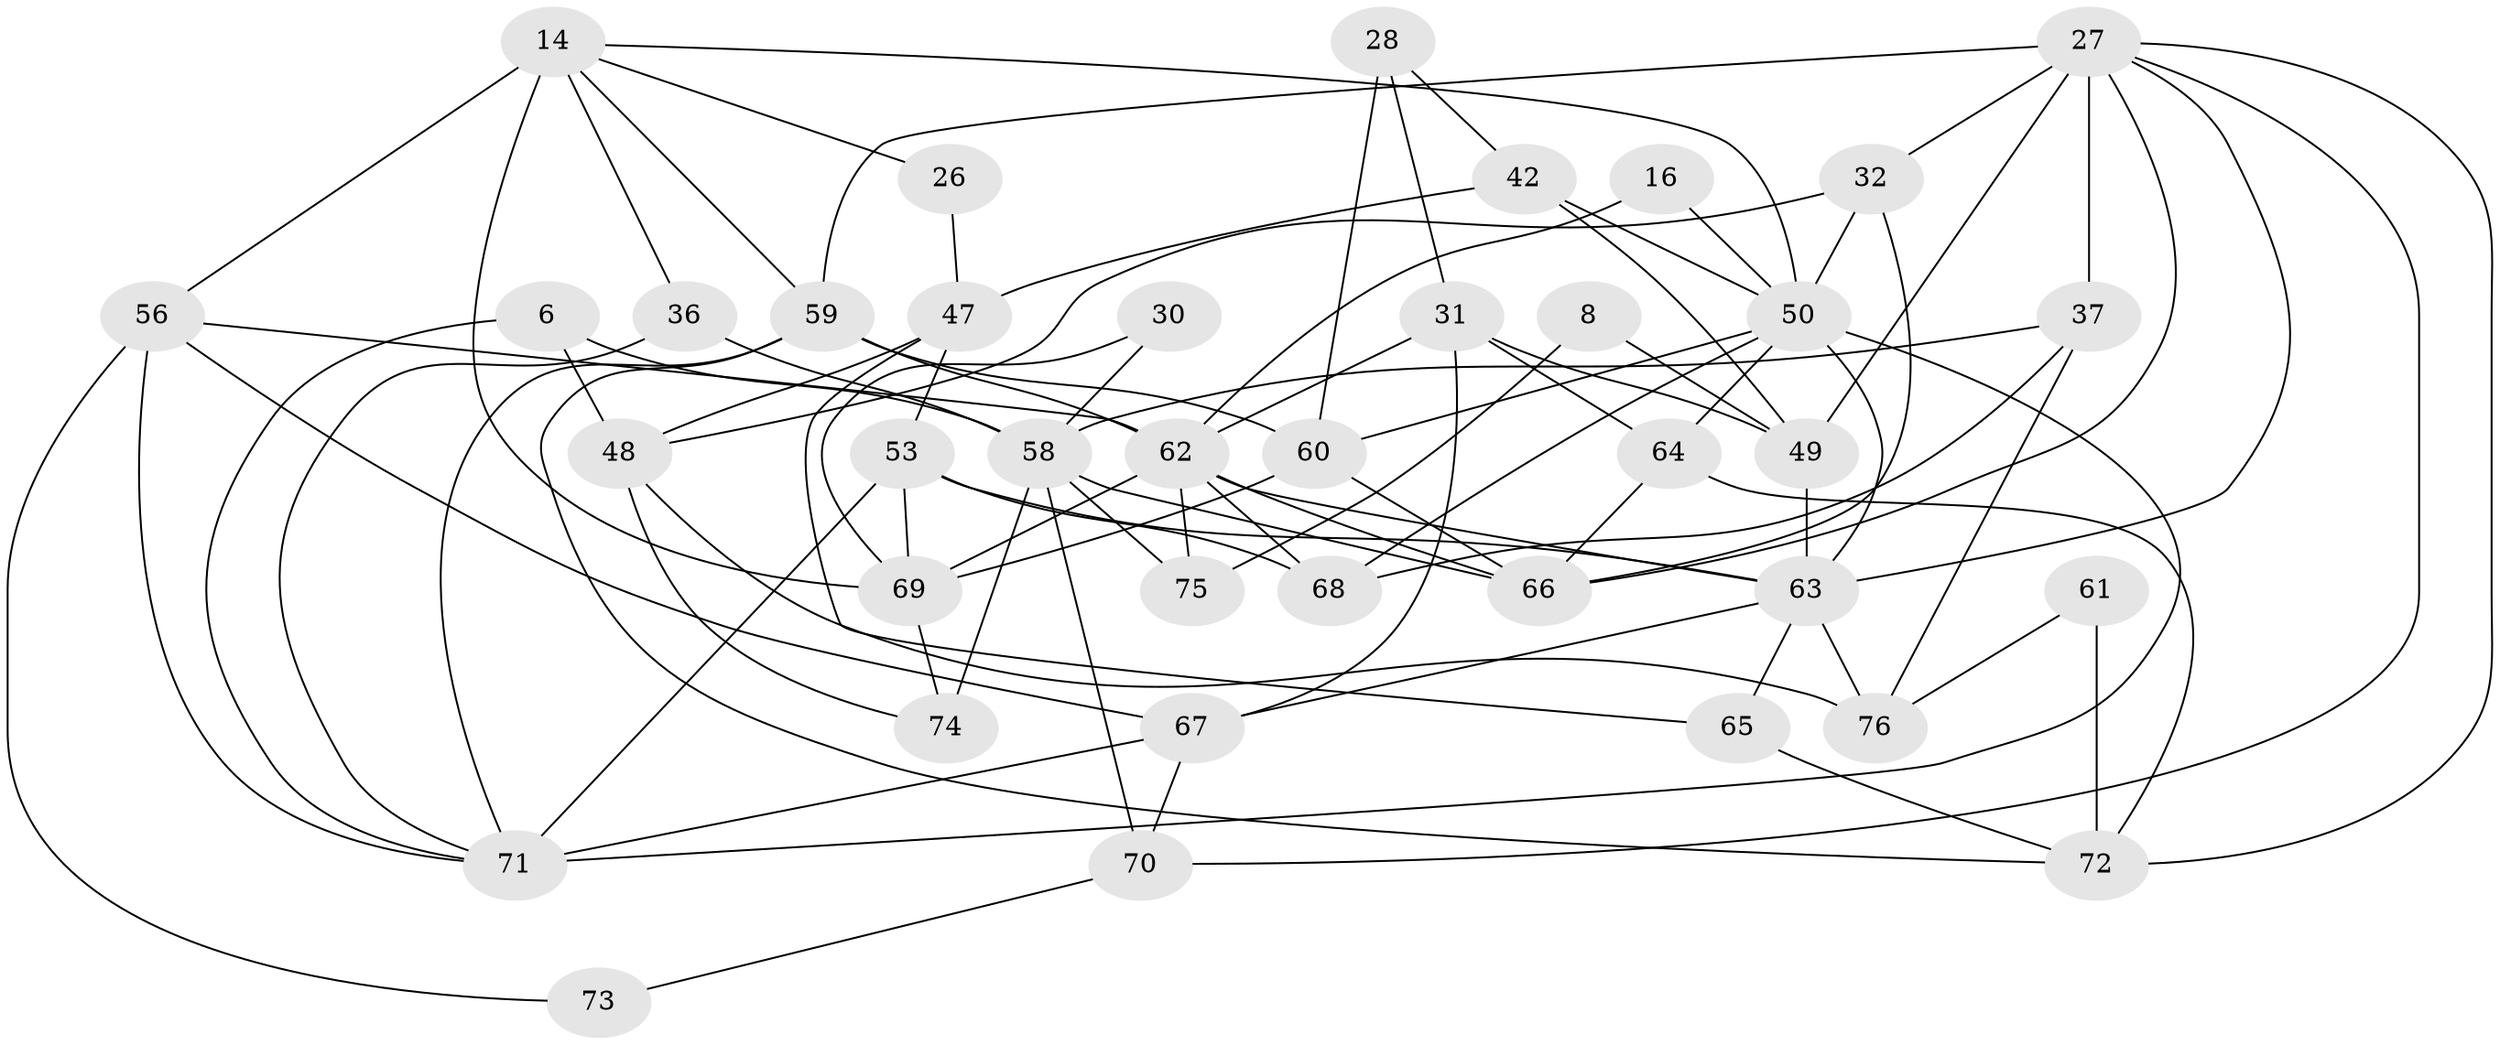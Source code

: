 // original degree distribution, {3: 0.2631578947368421, 4: 0.3157894736842105, 2: 0.13157894736842105, 6: 0.10526315789473684, 8: 0.02631578947368421, 7: 0.02631578947368421, 5: 0.13157894736842105}
// Generated by graph-tools (version 1.1) at 2025/54/03/04/25 21:54:58]
// undirected, 38 vertices, 88 edges
graph export_dot {
graph [start="1"]
  node [color=gray90,style=filled];
  6;
  8;
  14;
  16;
  26;
  27 [super="+20"];
  28;
  30;
  31;
  32 [super="+9"];
  36;
  37;
  42;
  47 [super="+29"];
  48;
  49 [super="+45+39"];
  50 [super="+15+40"];
  53;
  56 [super="+46+55"];
  58 [super="+44"];
  59 [super="+24+21"];
  60 [super="+7+33"];
  61;
  62 [super="+54+13"];
  63 [super="+22+43"];
  64 [super="+18"];
  65;
  66 [super="+52"];
  67 [super="+25+35"];
  68;
  69 [super="+57+41"];
  70;
  71 [super="+34"];
  72;
  73;
  74;
  75 [super="+11"];
  76 [super="+38"];
  6 -- 48;
  6 -- 58;
  6 -- 71;
  8 -- 75;
  8 -- 49;
  14 -- 36;
  14 -- 26;
  14 -- 56 [weight=2];
  14 -- 69 [weight=2];
  14 -- 50;
  14 -- 59;
  16 -- 50;
  16 -- 62;
  26 -- 47;
  27 -- 70;
  27 -- 72;
  27 -- 63 [weight=2];
  27 -- 32 [weight=2];
  27 -- 49 [weight=2];
  27 -- 66;
  27 -- 37;
  27 -- 59;
  28 -- 31;
  28 -- 42;
  28 -- 60 [weight=2];
  30 -- 58;
  30 -- 69;
  31 -- 64 [weight=2];
  31 -- 67;
  31 -- 62;
  31 -- 49;
  32 -- 48 [weight=2];
  32 -- 50 [weight=2];
  32 -- 66;
  36 -- 58;
  36 -- 71;
  37 -- 68;
  37 -- 58;
  37 -- 76;
  42 -- 50;
  42 -- 47;
  42 -- 49;
  47 -- 53 [weight=2];
  47 -- 48;
  47 -- 65;
  48 -- 74;
  48 -- 76;
  49 -- 63 [weight=2];
  50 -- 68;
  50 -- 71 [weight=2];
  50 -- 64;
  50 -- 60;
  50 -- 63;
  53 -- 63;
  53 -- 71 [weight=2];
  53 -- 68;
  53 -- 69;
  56 -- 73;
  56 -- 71 [weight=2];
  56 -- 67 [weight=2];
  56 -- 62;
  58 -- 74 [weight=2];
  58 -- 70;
  58 -- 66 [weight=2];
  58 -- 75;
  59 -- 60 [weight=2];
  59 -- 72;
  59 -- 71;
  59 -- 62 [weight=2];
  60 -- 66;
  60 -- 69 [weight=2];
  61 -- 72;
  61 -- 76;
  62 -- 68;
  62 -- 75 [weight=2];
  62 -- 69 [weight=3];
  62 -- 66;
  62 -- 63 [weight=2];
  63 -- 65;
  63 -- 67 [weight=2];
  63 -- 76 [weight=2];
  64 -- 72;
  64 -- 66;
  65 -- 72;
  67 -- 71;
  67 -- 70;
  69 -- 74;
  70 -- 73;
}
